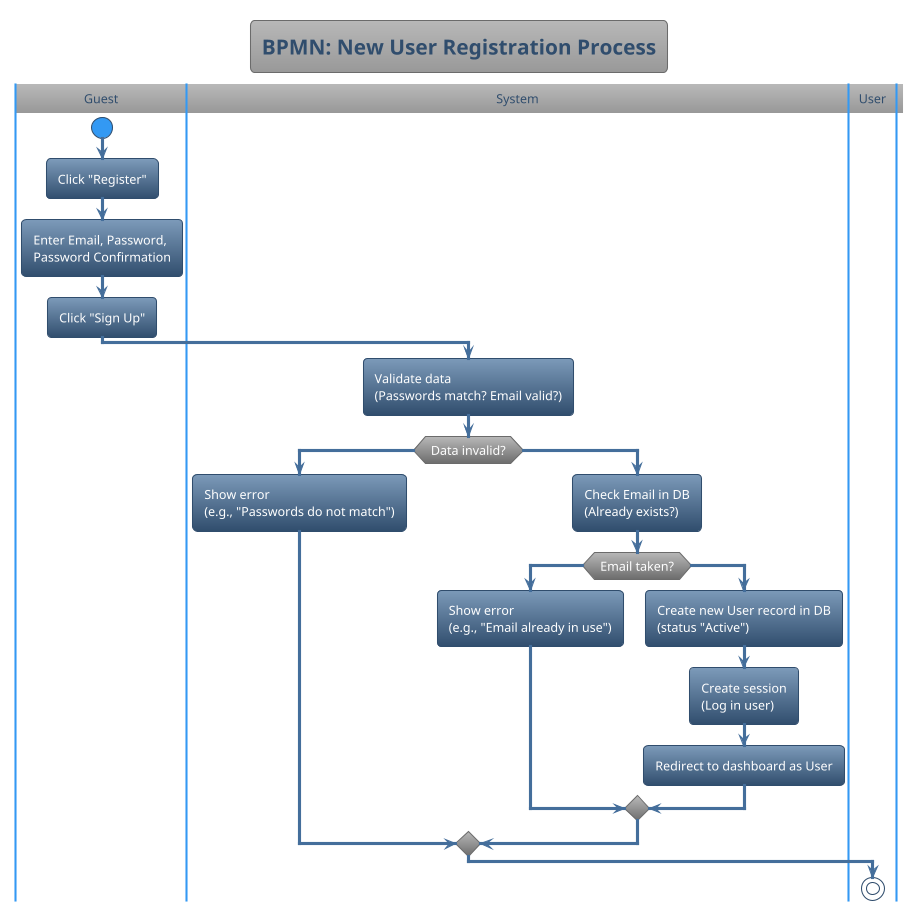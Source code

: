 @startuml
!theme spacelab

title "BPMN: New User Registration Process"

|Guest|
start
:Click "Register";
:Enter Email, Password,
Password Confirmation;
:Click "Sign Up";

|System|
:Validate data
(Passwords match? Email valid?);
if (Data invalid?) then (Yes)
    :Show error
    (e.g., "Passwords do not match");
else (No)
    :Check Email in DB
    (Already exists?);
    if (Email taken?) then (Yes)
        :Show error
        (e.g., "Email already in use");
    else (No)
        :Create new User record in DB
        (status "Active");
        :Create session
        (Log in user);
        :Redirect to dashboard as User;
    endif
endif

|User|
stop
@enduml